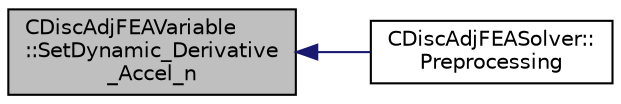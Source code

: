 digraph "CDiscAdjFEAVariable::SetDynamic_Derivative_Accel_n"
{
  edge [fontname="Helvetica",fontsize="10",labelfontname="Helvetica",labelfontsize="10"];
  node [fontname="Helvetica",fontsize="10",shape=record];
  rankdir="LR";
  Node84 [label="CDiscAdjFEAVariable\l::SetDynamic_Derivative\l_Accel_n",height=0.2,width=0.4,color="black", fillcolor="grey75", style="filled", fontcolor="black"];
  Node84 -> Node85 [dir="back",color="midnightblue",fontsize="10",style="solid",fontname="Helvetica"];
  Node85 [label="CDiscAdjFEASolver::\lPreprocessing",height=0.2,width=0.4,color="black", fillcolor="white", style="filled",URL="$class_c_disc_adj_f_e_a_solver.html#a659c1d917b99f7c1c315a2041ab83b29",tooltip="Update the dual-time derivatives. "];
}
